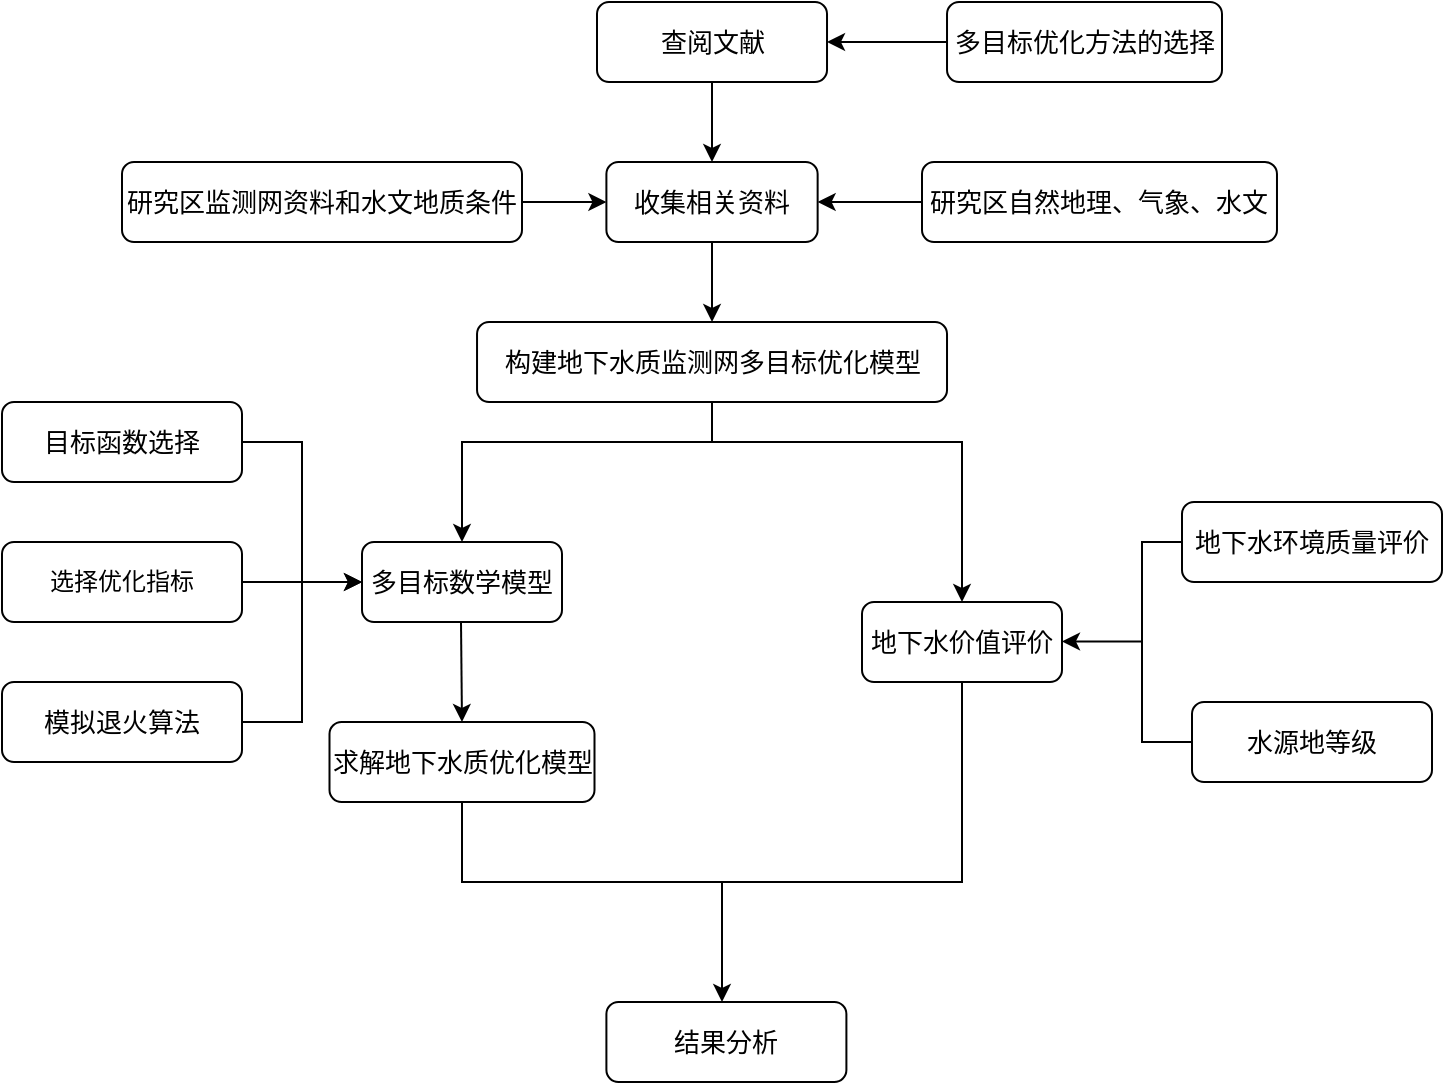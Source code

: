 <mxfile version="13.7.8" type="github">
  <diagram id="0ck0pawBH9vfXzLWm7Me" name="Page-1">
    <mxGraphModel dx="1038" dy="500" grid="1" gridSize="10" guides="1" tooltips="1" connect="1" arrows="1" fold="1" page="1" pageScale="1" pageWidth="827" pageHeight="1169" math="0" shadow="0">
      <root>
        <mxCell id="0" />
        <mxCell id="1" parent="0" />
        <mxCell id="lkLQZSP_R1pv5I7zqP7Q-5" value="" style="edgeStyle=orthogonalEdgeStyle;rounded=0;orthogonalLoop=1;jettySize=auto;html=1;fontSize=13;" parent="1" source="uHcH1gJwnD1Pg5HaktR7-1" target="uHcH1gJwnD1Pg5HaktR7-2" edge="1">
          <mxGeometry relative="1" as="geometry" />
        </mxCell>
        <mxCell id="uHcH1gJwnD1Pg5HaktR7-1" value="查阅文献" style="rounded=1;whiteSpace=wrap;html=1;strokeWidth=1;fontSize=13;" parent="1" vertex="1">
          <mxGeometry x="337.5" y="40" width="115.01" height="40" as="geometry" />
        </mxCell>
        <mxCell id="lkLQZSP_R1pv5I7zqP7Q-9" value="" style="edgeStyle=orthogonalEdgeStyle;rounded=0;orthogonalLoop=1;jettySize=auto;html=1;fontSize=13;" parent="1" source="uHcH1gJwnD1Pg5HaktR7-2" target="lkLQZSP_R1pv5I7zqP7Q-8" edge="1">
          <mxGeometry relative="1" as="geometry" />
        </mxCell>
        <mxCell id="uHcH1gJwnD1Pg5HaktR7-2" value="&lt;font style=&quot;font-size: 13px;&quot;&gt;收集相关资料&lt;/font&gt;" style="whiteSpace=wrap;html=1;rounded=1;fontSize=13;" parent="1" vertex="1">
          <mxGeometry x="342.2" y="120" width="105.62" height="40" as="geometry" />
        </mxCell>
        <mxCell id="lkLQZSP_R1pv5I7zqP7Q-4" value="" style="edgeStyle=orthogonalEdgeStyle;rounded=0;orthogonalLoop=1;jettySize=auto;html=1;fontSize=13;" parent="1" source="lkLQZSP_R1pv5I7zqP7Q-1" target="uHcH1gJwnD1Pg5HaktR7-2" edge="1">
          <mxGeometry relative="1" as="geometry" />
        </mxCell>
        <mxCell id="lkLQZSP_R1pv5I7zqP7Q-1" value="研究区自然地理、气象、水文" style="rounded=1;whiteSpace=wrap;html=1;fontSize=13;" parent="1" vertex="1">
          <mxGeometry x="500" y="120" width="177.49" height="40" as="geometry" />
        </mxCell>
        <mxCell id="lkLQZSP_R1pv5I7zqP7Q-7" value="" style="edgeStyle=orthogonalEdgeStyle;rounded=0;orthogonalLoop=1;jettySize=auto;html=1;fontSize=13;" parent="1" source="lkLQZSP_R1pv5I7zqP7Q-6" target="uHcH1gJwnD1Pg5HaktR7-2" edge="1">
          <mxGeometry relative="1" as="geometry" />
        </mxCell>
        <mxCell id="lkLQZSP_R1pv5I7zqP7Q-6" value="&lt;span style=&quot;font-size: 13px;&quot;&gt;研究区监测网资料和水文地质条件&lt;/span&gt;" style="rounded=1;whiteSpace=wrap;html=1;strokeWidth=1;fontSize=13;" parent="1" vertex="1">
          <mxGeometry x="100" y="120" width="200" height="40" as="geometry" />
        </mxCell>
        <mxCell id="lkLQZSP_R1pv5I7zqP7Q-13" value="" style="edgeStyle=orthogonalEdgeStyle;rounded=0;orthogonalLoop=1;jettySize=auto;html=1;fontSize=13;" parent="1" source="lkLQZSP_R1pv5I7zqP7Q-8" target="lkLQZSP_R1pv5I7zqP7Q-12" edge="1">
          <mxGeometry relative="1" as="geometry">
            <Array as="points">
              <mxPoint x="395" y="260" />
              <mxPoint x="520" y="260" />
            </Array>
          </mxGeometry>
        </mxCell>
        <mxCell id="lkLQZSP_R1pv5I7zqP7Q-8" value="构建地下水质监测网多目标优化模型" style="whiteSpace=wrap;html=1;rounded=1;fontSize=13;" parent="1" vertex="1">
          <mxGeometry x="277.52" y="200" width="234.99" height="40" as="geometry" />
        </mxCell>
        <mxCell id="lkLQZSP_R1pv5I7zqP7Q-11" value="" style="edgeStyle=orthogonalEdgeStyle;rounded=0;orthogonalLoop=1;jettySize=auto;html=1;fontSize=13;" parent="1" source="lkLQZSP_R1pv5I7zqP7Q-10" target="uHcH1gJwnD1Pg5HaktR7-1" edge="1">
          <mxGeometry relative="1" as="geometry" />
        </mxCell>
        <mxCell id="lkLQZSP_R1pv5I7zqP7Q-10" value="多目标优化方法的选择" style="rounded=1;whiteSpace=wrap;html=1;strokeWidth=1;fontSize=13;" parent="1" vertex="1">
          <mxGeometry x="512.51" y="40" width="137.49" height="40" as="geometry" />
        </mxCell>
        <mxCell id="lkLQZSP_R1pv5I7zqP7Q-12" value="地下水价值评价" style="whiteSpace=wrap;html=1;rounded=1;direction=south;labelBackgroundColor=none;fontSize=13;" parent="1" vertex="1">
          <mxGeometry x="470" y="340" width="100" height="40" as="geometry" />
        </mxCell>
        <mxCell id="lkLQZSP_R1pv5I7zqP7Q-14" value="" style="endArrow=classic;html=1;fontSize=13;rounded=0;entryX=0;entryY=0.5;entryDx=0;entryDy=0;" parent="1" target="lkLQZSP_R1pv5I7zqP7Q-15" edge="1">
          <mxGeometry width="50" height="50" relative="1" as="geometry">
            <mxPoint x="400" y="260" as="sourcePoint" />
            <mxPoint x="220" y="280" as="targetPoint" />
            <Array as="points">
              <mxPoint x="270" y="260" />
            </Array>
          </mxGeometry>
        </mxCell>
        <mxCell id="lkLQZSP_R1pv5I7zqP7Q-15" value="多目标数学模型" style="whiteSpace=wrap;html=1;rounded=1;direction=south;labelBackgroundColor=none;fontSize=13;" parent="1" vertex="1">
          <mxGeometry x="220" y="310" width="100" height="40" as="geometry" />
        </mxCell>
        <mxCell id="lkLQZSP_R1pv5I7zqP7Q-16" value="地下水环境质量评价" style="rounded=1;whiteSpace=wrap;html=1;labelBackgroundColor=none;strokeWidth=1;fontSize=13;" parent="1" vertex="1">
          <mxGeometry x="630" y="290" width="130" height="40" as="geometry" />
        </mxCell>
        <mxCell id="lkLQZSP_R1pv5I7zqP7Q-17" value="水源地等级" style="whiteSpace=wrap;html=1;rounded=1;direction=south;labelBackgroundColor=none;fontSize=13;" parent="1" vertex="1">
          <mxGeometry x="635" y="390" width="120" height="40" as="geometry" />
        </mxCell>
        <mxCell id="lkLQZSP_R1pv5I7zqP7Q-19" value="" style="endArrow=none;html=1;fontSize=13;entryX=0;entryY=0.5;entryDx=0;entryDy=0;rounded=0;exitX=0.5;exitY=1;exitDx=0;exitDy=0;" parent="1" source="lkLQZSP_R1pv5I7zqP7Q-17" target="lkLQZSP_R1pv5I7zqP7Q-16" edge="1">
          <mxGeometry width="50" height="50" relative="1" as="geometry">
            <mxPoint x="630" y="400" as="sourcePoint" />
            <mxPoint x="610" y="300" as="targetPoint" />
            <Array as="points">
              <mxPoint x="610" y="410" />
              <mxPoint x="610" y="310" />
            </Array>
          </mxGeometry>
        </mxCell>
        <mxCell id="lkLQZSP_R1pv5I7zqP7Q-24" value="" style="endArrow=classic;html=1;fontSize=13;" parent="1" edge="1">
          <mxGeometry width="50" height="50" relative="1" as="geometry">
            <mxPoint x="610" y="359.71" as="sourcePoint" />
            <mxPoint x="570" y="359.71" as="targetPoint" />
          </mxGeometry>
        </mxCell>
        <mxCell id="lkLQZSP_R1pv5I7zqP7Q-25" value="目标函数选择" style="rounded=1;whiteSpace=wrap;html=1;labelBackgroundColor=none;strokeWidth=1;fontSize=13;" parent="1" vertex="1">
          <mxGeometry x="40" y="240" width="120" height="40" as="geometry" />
        </mxCell>
        <mxCell id="lkLQZSP_R1pv5I7zqP7Q-26" value="模拟退火算法" style="whiteSpace=wrap;html=1;rounded=1;direction=south;labelBackgroundColor=none;fontSize=13;" parent="1" vertex="1">
          <mxGeometry x="40" y="380" width="120" height="40" as="geometry" />
        </mxCell>
        <mxCell id="lkLQZSP_R1pv5I7zqP7Q-27" value="" style="endArrow=none;html=1;fontSize=13;rounded=0;exitX=0.5;exitY=0;exitDx=0;exitDy=0;entryX=1;entryY=0.5;entryDx=0;entryDy=0;" parent="1" source="lkLQZSP_R1pv5I7zqP7Q-26" edge="1" target="lkLQZSP_R1pv5I7zqP7Q-25">
          <mxGeometry width="50" height="50" relative="1" as="geometry">
            <mxPoint x="170" y="340" as="sourcePoint" />
            <mxPoint x="170" y="280" as="targetPoint" />
            <Array as="points">
              <mxPoint x="190" y="400" />
              <mxPoint x="190" y="260" />
            </Array>
          </mxGeometry>
        </mxCell>
        <mxCell id="lkLQZSP_R1pv5I7zqP7Q-29" value="" style="endArrow=classic;html=1;fontSize=13;" parent="1" edge="1">
          <mxGeometry width="50" height="50" relative="1" as="geometry">
            <mxPoint x="190" y="330" as="sourcePoint" />
            <mxPoint x="220" y="330" as="targetPoint" />
          </mxGeometry>
        </mxCell>
        <mxCell id="lkLQZSP_R1pv5I7zqP7Q-31" value="" style="endArrow=classic;html=1;fontSize=13;" parent="1" edge="1">
          <mxGeometry width="50" height="50" relative="1" as="geometry">
            <mxPoint x="269.5" y="350" as="sourcePoint" />
            <mxPoint x="269.99" y="400" as="targetPoint" />
          </mxGeometry>
        </mxCell>
        <mxCell id="lkLQZSP_R1pv5I7zqP7Q-32" value="求解地下水质优化模型" style="rounded=1;whiteSpace=wrap;html=1;labelBackgroundColor=none;strokeWidth=1;fontSize=13;" parent="1" vertex="1">
          <mxGeometry x="203.75" y="400" width="132.5" height="40" as="geometry" />
        </mxCell>
        <mxCell id="lkLQZSP_R1pv5I7zqP7Q-33" value="结果分析" style="whiteSpace=wrap;html=1;rounded=1;fontSize=13;strokeWidth=1;" parent="1" vertex="1">
          <mxGeometry x="342.2" y="540" width="120" height="40" as="geometry" />
        </mxCell>
        <mxCell id="lkLQZSP_R1pv5I7zqP7Q-38" value="" style="endArrow=classic;html=1;fontSize=13;exitX=0.5;exitY=1;exitDx=0;exitDy=0;rounded=0;" parent="1" source="lkLQZSP_R1pv5I7zqP7Q-32" edge="1">
          <mxGeometry width="50" height="50" relative="1" as="geometry">
            <mxPoint x="290" y="470" as="sourcePoint" />
            <mxPoint x="400" y="540" as="targetPoint" />
            <Array as="points">
              <mxPoint x="270" y="480" />
              <mxPoint x="400" y="480" />
            </Array>
          </mxGeometry>
        </mxCell>
        <mxCell id="lkLQZSP_R1pv5I7zqP7Q-41" value="" style="endArrow=none;html=1;fontSize=13;entryX=1;entryY=0.5;entryDx=0;entryDy=0;rounded=0;" parent="1" target="lkLQZSP_R1pv5I7zqP7Q-12" edge="1">
          <mxGeometry width="50" height="50" relative="1" as="geometry">
            <mxPoint x="400" y="480" as="sourcePoint" />
            <mxPoint x="530" y="420" as="targetPoint" />
            <Array as="points">
              <mxPoint x="520" y="480" />
            </Array>
          </mxGeometry>
        </mxCell>
        <mxCell id="3uxb-iVRB-sIFndF_KSZ-2" value="" style="edgeStyle=orthogonalEdgeStyle;rounded=0;orthogonalLoop=1;jettySize=auto;html=1;" edge="1" parent="1" source="3uxb-iVRB-sIFndF_KSZ-1" target="lkLQZSP_R1pv5I7zqP7Q-15">
          <mxGeometry relative="1" as="geometry" />
        </mxCell>
        <mxCell id="3uxb-iVRB-sIFndF_KSZ-1" value="选择优化指标" style="rounded=1;whiteSpace=wrap;html=1;" vertex="1" parent="1">
          <mxGeometry x="40" y="310" width="120" height="40" as="geometry" />
        </mxCell>
      </root>
    </mxGraphModel>
  </diagram>
</mxfile>

